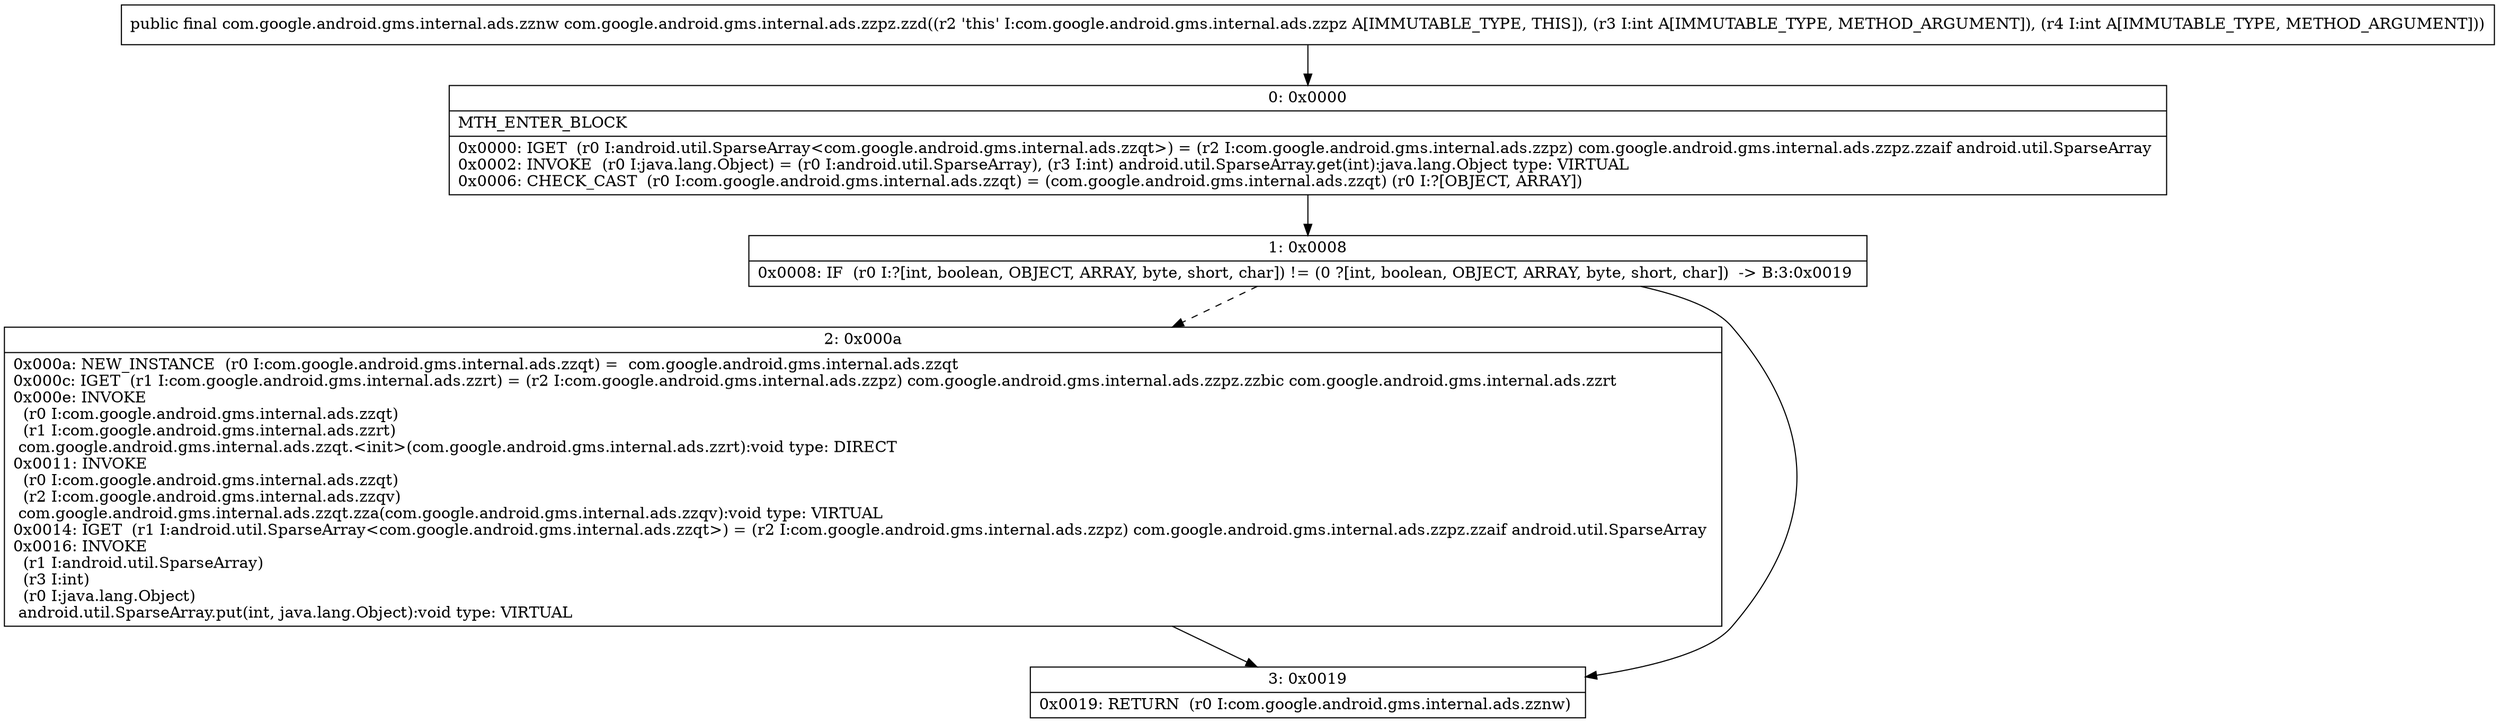 digraph "CFG forcom.google.android.gms.internal.ads.zzpz.zzd(II)Lcom\/google\/android\/gms\/internal\/ads\/zznw;" {
Node_0 [shape=record,label="{0\:\ 0x0000|MTH_ENTER_BLOCK\l|0x0000: IGET  (r0 I:android.util.SparseArray\<com.google.android.gms.internal.ads.zzqt\>) = (r2 I:com.google.android.gms.internal.ads.zzpz) com.google.android.gms.internal.ads.zzpz.zzaif android.util.SparseArray \l0x0002: INVOKE  (r0 I:java.lang.Object) = (r0 I:android.util.SparseArray), (r3 I:int) android.util.SparseArray.get(int):java.lang.Object type: VIRTUAL \l0x0006: CHECK_CAST  (r0 I:com.google.android.gms.internal.ads.zzqt) = (com.google.android.gms.internal.ads.zzqt) (r0 I:?[OBJECT, ARRAY]) \l}"];
Node_1 [shape=record,label="{1\:\ 0x0008|0x0008: IF  (r0 I:?[int, boolean, OBJECT, ARRAY, byte, short, char]) != (0 ?[int, boolean, OBJECT, ARRAY, byte, short, char])  \-\> B:3:0x0019 \l}"];
Node_2 [shape=record,label="{2\:\ 0x000a|0x000a: NEW_INSTANCE  (r0 I:com.google.android.gms.internal.ads.zzqt) =  com.google.android.gms.internal.ads.zzqt \l0x000c: IGET  (r1 I:com.google.android.gms.internal.ads.zzrt) = (r2 I:com.google.android.gms.internal.ads.zzpz) com.google.android.gms.internal.ads.zzpz.zzbic com.google.android.gms.internal.ads.zzrt \l0x000e: INVOKE  \l  (r0 I:com.google.android.gms.internal.ads.zzqt)\l  (r1 I:com.google.android.gms.internal.ads.zzrt)\l com.google.android.gms.internal.ads.zzqt.\<init\>(com.google.android.gms.internal.ads.zzrt):void type: DIRECT \l0x0011: INVOKE  \l  (r0 I:com.google.android.gms.internal.ads.zzqt)\l  (r2 I:com.google.android.gms.internal.ads.zzqv)\l com.google.android.gms.internal.ads.zzqt.zza(com.google.android.gms.internal.ads.zzqv):void type: VIRTUAL \l0x0014: IGET  (r1 I:android.util.SparseArray\<com.google.android.gms.internal.ads.zzqt\>) = (r2 I:com.google.android.gms.internal.ads.zzpz) com.google.android.gms.internal.ads.zzpz.zzaif android.util.SparseArray \l0x0016: INVOKE  \l  (r1 I:android.util.SparseArray)\l  (r3 I:int)\l  (r0 I:java.lang.Object)\l android.util.SparseArray.put(int, java.lang.Object):void type: VIRTUAL \l}"];
Node_3 [shape=record,label="{3\:\ 0x0019|0x0019: RETURN  (r0 I:com.google.android.gms.internal.ads.zznw) \l}"];
MethodNode[shape=record,label="{public final com.google.android.gms.internal.ads.zznw com.google.android.gms.internal.ads.zzpz.zzd((r2 'this' I:com.google.android.gms.internal.ads.zzpz A[IMMUTABLE_TYPE, THIS]), (r3 I:int A[IMMUTABLE_TYPE, METHOD_ARGUMENT]), (r4 I:int A[IMMUTABLE_TYPE, METHOD_ARGUMENT])) }"];
MethodNode -> Node_0;
Node_0 -> Node_1;
Node_1 -> Node_2[style=dashed];
Node_1 -> Node_3;
Node_2 -> Node_3;
}

